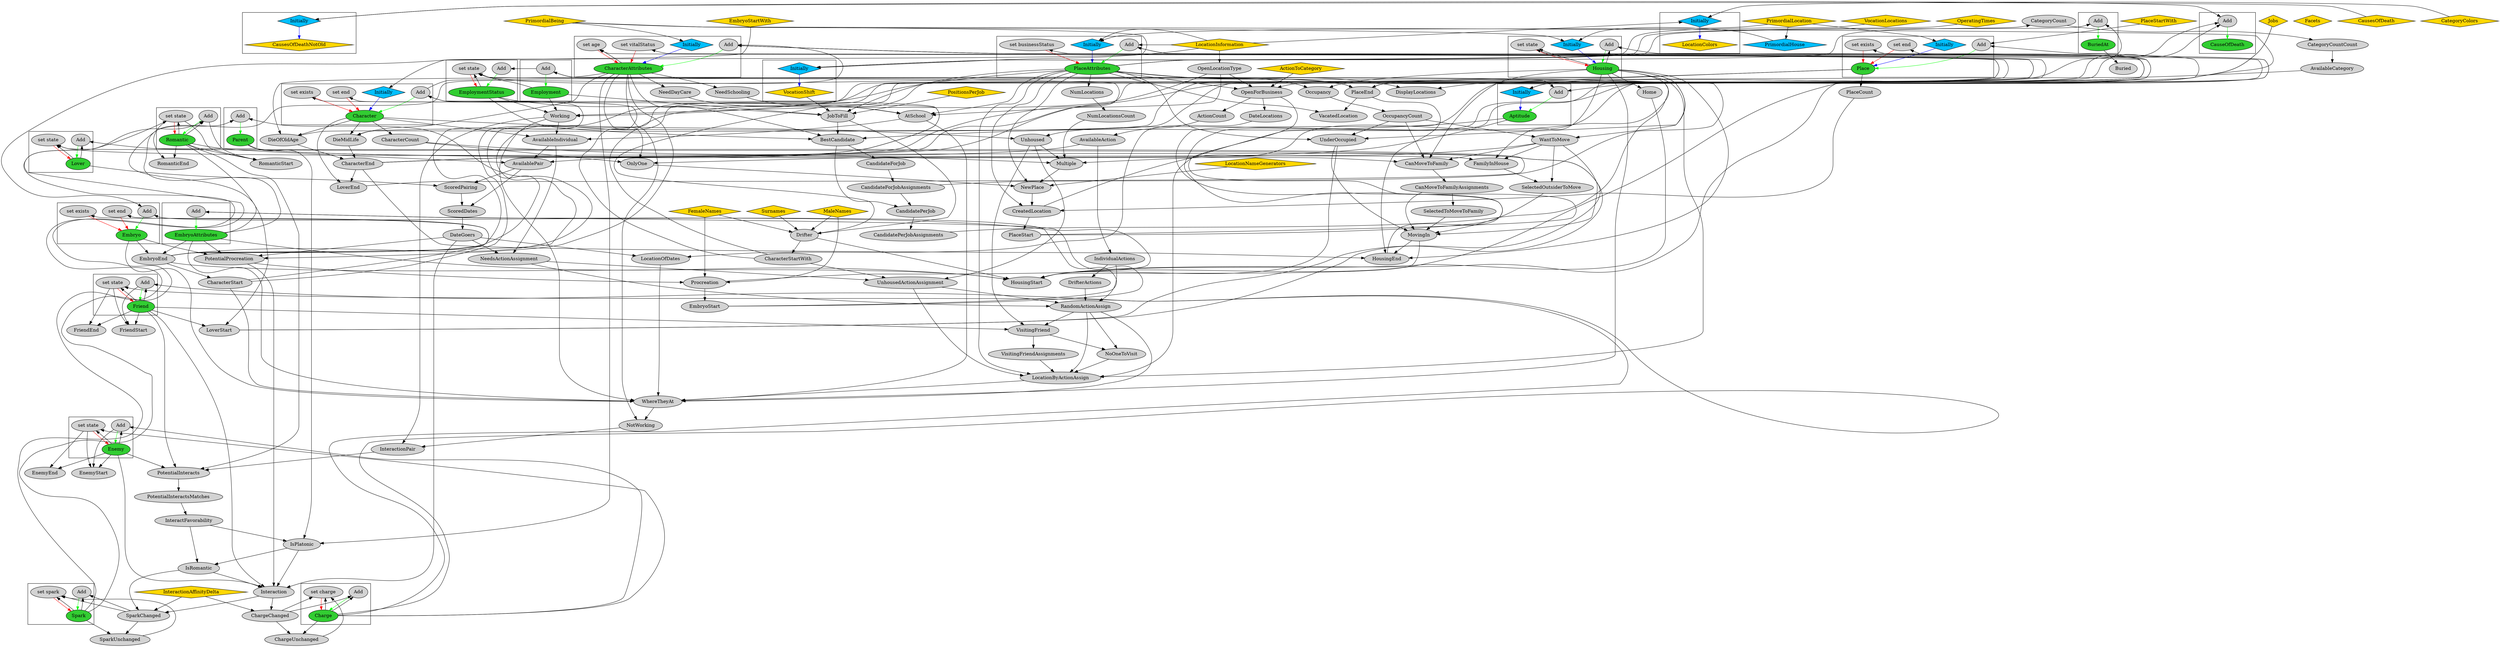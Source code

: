 digraph {
splines=true
node [ style="filled"]
subgraph "cluster_CausesOfDeathNotOld"{
v6 [ label = "CausesOfDeathNotOld" fillcolor="gold" shape="diamond"];
v7 [ label = "Initially" fillcolor="deepskyblue" shape="diamond"];
}
subgraph "cluster_VocationShift"{
v13 [ label = "VocationShift" fillcolor="gold" shape="diamond"];
v14 [ label = "Initially" fillcolor="deepskyblue" shape="diamond"];
}
subgraph "cluster_LocationColors"{
v18 [ label = "LocationColors" fillcolor="gold" shape="diamond"];
v19 [ label = "Initially" fillcolor="deepskyblue" shape="diamond"];
}
subgraph "cluster_Character"{
v22 [ label = "Character" fillcolor="limegreen"];
v23 [ label = "Add"];
v161 [ label = "Initially" fillcolor="deepskyblue" shape="diamond"];
v162 [ label = "set end"];
v163 [ label = "set exists"];
}
subgraph "cluster_CharacterAttributes"{
v47 [ label = "CharacterAttributes" fillcolor="limegreen"];
v48 [ label = "Add"];
v77 [ label = "Initially" fillcolor="deepskyblue" shape="diamond"];
v78 [ label = "set vitalStatus"];
v79 [ label = "set age"];
}
subgraph "cluster_Aptitude"{
v72 [ label = "Aptitude" fillcolor="limegreen"];
v73 [ label = "Add"];
v74 [ label = "Initially" fillcolor="deepskyblue" shape="diamond"];
}
subgraph "cluster_CauseOfDeath"{
v164 [ label = "CauseOfDeath" fillcolor="limegreen"];
v165 [ label = "Add"];
}
subgraph "cluster_Charge"{
v139 [ label = "Charge" fillcolor="limegreen"];
v140 [ label = "Add"];
v142 [ label = "set charge"];
}
subgraph "cluster_Friend"{
v137 [ label = "Friend" fillcolor="limegreen"];
v138 [ label = "Add"];
v144 [ label = "set state"];
}
subgraph "cluster_Enemy"{
v146 [ label = "Enemy" fillcolor="limegreen"];
v147 [ label = "Add"];
v148 [ label = "set state"];
}
subgraph "cluster_Spark"{
v116 [ label = "Spark" fillcolor="limegreen"];
v117 [ label = "Add"];
v150 [ label = "set spark"];
}
subgraph "cluster_Romantic"{
v114 [ label = "Romantic" fillcolor="limegreen"];
v115 [ label = "Add"];
v152 [ label = "set state"];
}
subgraph "cluster_Lover"{
v153 [ label = "Lover" fillcolor="limegreen"];
v154 [ label = "Add"];
v156 [ label = "set state"];
}
subgraph "cluster_Embryo"{
v26 [ label = "Embryo" fillcolor="limegreen"];
v27 [ label = "Add"];
v159 [ label = "set end"];
v160 [ label = "set exists"];
}
subgraph "cluster_EmbryoAttributes"{
v75 [ label = "EmbryoAttributes" fillcolor="limegreen"];
v76 [ label = "Add"];
}
subgraph "cluster_Parent"{
v94 [ label = "Parent" fillcolor="limegreen"];
v95 [ label = "Add"];
}
subgraph "cluster_Place"{
v66 [ label = "Place" fillcolor="limegreen"];
v67 [ label = "Add"];
v69 [ label = "Initially" fillcolor="deepskyblue" shape="diamond"];
v70 [ label = "set end"];
v71 [ label = "set exists"];
}
subgraph "cluster_PlaceAttributes"{
v41 [ label = "PlaceAttributes" fillcolor="limegreen"];
v42 [ label = "Add"];
v106 [ label = "Initially" fillcolor="deepskyblue" shape="diamond"];
v107 [ label = "set businessStatus"];
}
subgraph "cluster_Housing"{
v83 [ label = "Housing" fillcolor="limegreen"];
v84 [ label = "Add"];
v98 [ label = "Initially" fillcolor="deepskyblue" shape="diamond"];
v100 [ label = "set state"];
}
subgraph "cluster_BuriedAt"{
v174 [ label = "BuriedAt" fillcolor="limegreen"];
v175 [ label = "Add"];
}
subgraph "cluster_EmploymentStatus"{
v59 [ label = "EmploymentStatus" fillcolor="limegreen"];
v60 [ label = "Add"];
v61 [ label = "set state"];
}
subgraph "cluster_Employment"{
v52 [ label = "Employment" fillcolor="limegreen"];
v53 [ label = "Add"];
}
v0 [ label = "FemaleNames" fillcolor="gold" shape="diamond"];
v1 [ label = "MaleNames" fillcolor="gold" shape="diamond"];
v2 [ label = "Surnames" fillcolor="gold" shape="diamond"];
v3 [ label = "Facets" fillcolor="gold" shape="diamond"];
v4 [ label = "Jobs" fillcolor="gold" shape="diamond"];
v5 [ label = "CausesOfDeath" fillcolor="gold" shape="diamond"];
v8 [ label = "PrimordialBeing" fillcolor="gold" shape="diamond"];
v9 [ label = "PrimordialLocation" fillcolor="gold" shape="diamond"];
v10 [ label = "LocationInformation" fillcolor="gold" shape="diamond"];
v11 [ label = "VocationLocations" fillcolor="gold" shape="diamond"];
v12 [ label = "OperatingTimes" fillcolor="gold" shape="diamond"];
v15 [ label = "PositionsPerJob" fillcolor="gold" shape="diamond"];
v16 [ label = "ActionToCategory" fillcolor="gold" shape="diamond"];
v17 [ label = "CategoryColors" fillcolor="gold" shape="diamond"];
v20 [ label = "LocationNameGenerators" fillcolor="gold" shape="diamond"];
v21 [ label = "InteractionAffinityDelta" fillcolor="gold" shape="diamond"];
v24 [ label = "CharacterStart"];
v25 [ label = "EmbryoEnd"];
v28 [ label = "EmbryoStart"];
v29 [ label = "Procreation"];
v30 [ label = "PotentialProcreation"];
v31 [ label = "DateGoers"];
v32 [ label = "ScoredDates"];
v33 [ label = "ScoredPairing"];
v34 [ label = "AvailablePair"];
v35 [ label = "AvailableAction"];
v36 [ label = "ActionCount"];
v37 [ label = "OpenForBusiness"];
v38 [ label = "AvailableCategory"];
v39 [ label = "CategoryCountCount"];
v40 [ label = "CategoryCount"];
v43 [ label = "PlaceStart"];
v44 [ label = "CreatedLocation"];
v45 [ label = "NewPlace"];
v46 [ label = "OnlyOne"];
v49 [ label = "CharacterStartWith"];
v50 [ label = "Drifter"];
v51 [ label = "JobToFill"];
v54 [ label = "CandidatePerJobAssignments"];
v55 [ label = "CandidatePerJob"];
v56 [ label = "CandidateForJobAssignments"];
v57 [ label = "CandidateForJob"];
v58 [ label = "BestCandidate"];
v62 [ label = "CharacterEnd"];
v63 [ label = "DieOfOldAge"];
v64 [ label = "DieMidLife"];
v65 [ label = "PlaceEnd"];
v68 [ label = "PlaceStartWith" fillcolor="gold" shape="diamond"];
v80 [ label = "CharacterCount"];
v81 [ label = "Multiple"];
v82 [ label = "WantToMove"];
v85 [ label = "HousingStart"];
v86 [ label = "Home"];
v87 [ label = "UnderOccupied"];
v88 [ label = "OccupancyCount"];
v89 [ label = "Occupancy"];
v90 [ label = "MovingIn"];
v91 [ label = "SelectedToMoveToFamily"];
v92 [ label = "CanMoveToFamilyAssignments"];
v93 [ label = "CanMoveToFamily"];
v96 [ label = "SelectedOutsiderToMove"];
v97 [ label = "FamilyInHouse"];
v99 [ label = "PrimordialHouse" fillcolor="deepskyblue" shape="diamond"];
v101 [ label = "HousingEnd"];
v102 [ label = "Unhoused"];
v103 [ label = "NumLocationsCount"];
v104 [ label = "NumLocations"];
v105 [ label = "PlaceCount"];
v108 [ label = "OpenLocationType"];
v109 [ label = "AvailableIndividual"];
v110 [ label = "Working"];
v111 [ label = "AtSchool"];
v112 [ label = "NeedDayCare"];
v113 [ label = "NeedSchooling"];
v118 [ label = "SparkChanged"];
v119 [ label = "Interaction"];
v120 [ label = "IsPlatonic"];
v121 [ label = "InteractFavorability"];
v122 [ label = "PotentialInteractsMatches"];
v123 [ label = "PotentialInteracts"];
v124 [ label = "InteractionPair"];
v125 [ label = "NotWorking"];
v126 [ label = "WhereTheyAt"];
v127 [ label = "LocationOfDates"];
v128 [ label = "DateLocations"];
v129 [ label = "RandomActionAssign"];
v130 [ label = "UnhousedActionAssignment"];
v131 [ label = "NeedsActionAssignment"];
v132 [ label = "IndividualActions"];
v133 [ label = "DrifterActions"];
v134 [ label = "LocationByActionAssign"];
v135 [ label = "NoOneToVisit"];
v136 [ label = "VisitingFriend"];
v141 [ label = "ChargeChanged"];
v143 [ label = "ChargeUnchanged"];
v145 [ label = "VisitingFriendAssignments"];
v149 [ label = "IsRomantic"];
v151 [ label = "SparkUnchanged"];
v155 [ label = "LoverStart"];
v157 [ label = "LoverEnd"];
v158 [ label = "EmbryoStartWith" fillcolor="gold" shape="diamond"];
v166 [ label = "FriendStart"];
v167 [ label = "FriendEnd"];
v168 [ label = "EnemyStart"];
v169 [ label = "EnemyEnd"];
v170 [ label = "RomanticStart"];
v171 [ label = "RomanticEnd"];
v172 [ label = "VacatedLocation"];
v173 [ label = "DisplayLocations"];
v176 [ label = "Buried"];
v7 -> v6 [ color="blue" ]
v5 -> v7 [ constraint="false" ]
v14 -> v13 [ color="blue" ]
v11 -> v14 [ constraint="false" ]
v10 -> v14 [ constraint="false" ]
v12 -> v14 [ constraint="false" ]
v19 -> v18 [ color="blue" ]
v10 -> v19 [ constraint="false" ]
v17 -> v19 [ constraint="false" ]
v23 -> v22 [ color="green" ]
v24 -> v23 [ constraint="false" ]
v25 -> v24
v26 -> v25
v27 -> v26 [ color="green" ]
v28 -> v27 [ constraint="false" ]
v29 -> v28
v30 -> v29
v31 -> v30
v32 -> v31
v33 -> v32
v34 -> v33
v35 -> v34
v36 -> v35
v37 -> v36
v16 -> v37
v38 -> v37
v39 -> v38
v40 -> v39
v41 -> v40
v42 -> v41 [ color="green" ]
v43 -> v42 [ constraint="false" ]
v44 -> v43
v41 -> v44
v45 -> v44
v41 -> v45
v46 -> v45
v47 -> v46
v48 -> v47 [ color="green" ]
v49 -> v48 [ constraint="false" ]
v50 -> v49
v2 -> v50
v1 -> v50
v0 -> v50
v51 -> v50
v41 -> v51
v13 -> v51
v15 -> v51
v52 -> v51
v53 -> v52 [ color="green" ]
v54 -> v53 [ constraint="false" ]
v55 -> v54
v56 -> v55
v57 -> v56
v58 -> v57
v51 -> v58
v47 -> v58
v59 -> v58
v60 -> v59 [ color="green" ]
v53 -> v60 [ constraint="false" ]
v61 -> v59 [ color="red" ]
v62 -> v61 [ constraint="false" ]
v63 -> v62
v22 -> v63
v47 -> v63
v64 -> v62
v22 -> v64
v47 -> v64
v59 -> v61 [ constraint="false" ]
v65 -> v61 [ constraint="false" ]
v41 -> v65
v66 -> v65
v67 -> v66 [ color="green" ]
v43 -> v67 [ constraint="false" ]
v68 -> v67 [ constraint="false" ]
v69 -> v66 [ color="blue" ]
v9 -> v69 [ constraint="false" ]
v70 -> v66 [ color="red" ]
v65 -> v70 [ constraint="false" ]
v71 -> v66 [ color="red" ]
v65 -> v71 [ constraint="false" ]
v52 -> v61 [ constraint="false" ]
v72 -> v58
v73 -> v72 [ color="green" ]
v23 -> v73 [ constraint="false" ]
v4 -> v73 [ constraint="false" ]
v74 -> v72 [ color="blue" ]
v8 -> v74 [ constraint="false" ]
v4 -> v74 [ constraint="false" ]
v58 -> v55
v56 -> v53 [ constraint="false" ]
v59 -> v51
v50 -> v48 [ constraint="false" ]
v24 -> v48 [ constraint="false" ]
v25 -> v48 [ constraint="false" ]
v75 -> v48 [ constraint="false" ]
v76 -> v75 [ color="green" ]
v28 -> v76 [ constraint="false" ]
v29 -> v76 [ constraint="false" ]
v77 -> v47 [ color="blue" ]
v8 -> v77 [ constraint="false" ]
v78 -> v47 [ color="red" ]
v62 -> v78 [ constraint="false" ]
v79 -> v47 [ color="red" ]
v25 -> v79 [ constraint="false" ]
v47 -> v79 [ constraint="false" ]
v72 -> v46
v80 -> v46
v22 -> v80
v20 -> v45
v81 -> v45
v82 -> v81
v83 -> v82
v84 -> v83 [ color="green" ]
v83 -> v84 [ constraint="false" ]
v85 -> v84 [ constraint="false" ]
v25 -> v85
v75 -> v85
v86 -> v85
v83 -> v86
v87 -> v85
v88 -> v87
v89 -> v88
v41 -> v89
v83 -> v89
v83 -> v87
v41 -> v87
v50 -> v85
v90 -> v85
v91 -> v90
v92 -> v91
v93 -> v92
v94 -> v93
v95 -> v94 [ color="green" ]
v25 -> v95 [ constraint="false" ]
v75 -> v95 [ constraint="false" ]
v82 -> v93
v83 -> v93
v88 -> v93
v92 -> v90
v96 -> v90
v97 -> v96
v94 -> v97
v82 -> v97
v83 -> v97
v82 -> v96
v87 -> v90
v82 -> v90
v98 -> v83 [ color="blue" ]
v99 -> v98 [ constraint="false" ]
v9 -> v99
v8 -> v98 [ constraint="false" ]
v100 -> v83 [ color="red" ]
v101 -> v100 [ constraint="false" ]
v62 -> v101
v83 -> v101
v65 -> v101
v90 -> v101
v83 -> v100 [ constraint="false" ]
v85 -> v100 [ constraint="false" ]
v88 -> v82
v102 -> v81
v83 -> v102
v22 -> v102
v103 -> v81
v104 -> v103
v41 -> v104
v80 -> v81
v105 -> v44
v66 -> v105
v44 -> v42 [ constraint="false" ]
v10 -> v42 [ constraint="false" ]
v106 -> v41 [ color="blue" ]
v9 -> v106 [ constraint="false" ]
v10 -> v106 [ constraint="false" ]
v107 -> v41 [ color="red" ]
v65 -> v107 [ constraint="false" ]
v108 -> v37
v10 -> v108
v41 -> v37
v109 -> v34
v110 -> v109
v108 -> v110
v41 -> v110
v59 -> v110
v52 -> v110
v111 -> v109
v108 -> v111
v112 -> v111
v47 -> v112
v41 -> v111
v113 -> v111
v47 -> v113
v22 -> v109
v114 -> v34
v115 -> v114 [ color="green" ]
v114 -> v115 [ constraint="false" ]
v116 -> v115 [ constraint="false" ]
v117 -> v116 [ color="green" ]
v116 -> v117 [ constraint="false" ]
v118 -> v117 [ constraint="false" ]
v119 -> v118
v120 -> v119
v121 -> v120
v122 -> v121
v123 -> v122
v124 -> v123
v125 -> v124
v126 -> v125
v111 -> v126
v110 -> v126
v127 -> v126
v128 -> v127
v37 -> v128
v31 -> v127
v129 -> v126
v130 -> v129
v131 -> v130
v31 -> v131
v109 -> v131
v102 -> v130
v49 -> v130
v132 -> v129
v35 -> v132
v131 -> v129
v133 -> v129
v132 -> v133
v134 -> v126
v129 -> v134
v83 -> v134
v135 -> v134
v136 -> v135
v102 -> v136
v129 -> v136
v137 -> v136
v138 -> v137 [ color="green" ]
v137 -> v138 [ constraint="false" ]
v139 -> v138 [ constraint="false" ]
v140 -> v139 [ color="green" ]
v139 -> v140 [ constraint="false" ]
v141 -> v140 [ constraint="false" ]
v119 -> v141
v21 -> v141
v142 -> v139 [ color="red" ]
v141 -> v142 [ constraint="false" ]
v139 -> v142 [ constraint="false" ]
v143 -> v142 [ constraint="false" ]
v141 -> v143
v139 -> v143
v144 -> v137 [ color="red" ]
v139 -> v144 [ constraint="false" ]
v137 -> v144 [ constraint="false" ]
v129 -> v135
v145 -> v134
v136 -> v145
v130 -> v134
v37 -> v134
v41 -> v134
v24 -> v126
v26 -> v126
v75 -> v126
v83 -> v126
v47 -> v125
v110 -> v124
v137 -> v123
v114 -> v123
v146 -> v123
v147 -> v146 [ color="green" ]
v146 -> v147 [ constraint="false" ]
v139 -> v147 [ constraint="false" ]
v148 -> v146 [ color="red" ]
v139 -> v148 [ constraint="false" ]
v146 -> v148 [ constraint="false" ]
v47 -> v120
v94 -> v120
v137 -> v119
v146 -> v119
v149 -> v119
v120 -> v149
v121 -> v149
v31 -> v119
v30 -> v119
v21 -> v118
v149 -> v118
v150 -> v116 [ color="red" ]
v118 -> v150 [ constraint="false" ]
v116 -> v150 [ constraint="false" ]
v151 -> v150 [ constraint="false" ]
v118 -> v151
v116 -> v151
v152 -> v114 [ color="red" ]
v116 -> v152 [ constraint="false" ]
v114 -> v152 [ constraint="false" ]
v153 -> v33
v154 -> v153 [ color="green" ]
v153 -> v154 [ constraint="false" ]
v155 -> v154 [ constraint="false" ]
v114 -> v155
v137 -> v155
v156 -> v153 [ color="red" ]
v153 -> v156 [ constraint="false" ]
v157 -> v156 [ constraint="false" ]
v62 -> v157
v22 -> v157
v155 -> v156 [ constraint="false" ]
v34 -> v32
v47 -> v30
v75 -> v30
v26 -> v30
v1 -> v29
v0 -> v29
v158 -> v27 [ constraint="false" ]
v159 -> v26 [ color="red" ]
v25 -> v159 [ constraint="false" ]
v160 -> v26 [ color="red" ]
v25 -> v160 [ constraint="false" ]
v75 -> v25
v49 -> v23 [ constraint="false" ]
v161 -> v22 [ color="blue" ]
v8 -> v161 [ constraint="false" ]
v162 -> v22 [ color="red" ]
v62 -> v162 [ constraint="false" ]
v163 -> v22 [ color="red" ]
v62 -> v163 [ constraint="false" ]
v165 -> v164 [ color="green" ]
v63 -> v165 [ constraint="false" ]
v7 -> v165 [ constraint="false" ]
v64 -> v165 [ constraint="false" ]
v138 -> v166
v144 -> v166
v137 -> v166
v144 -> v167
v137 -> v167
v147 -> v168
v148 -> v168
v146 -> v168
v148 -> v169
v146 -> v169
v115 -> v170
v152 -> v170
v114 -> v170
v152 -> v171
v114 -> v171
v65 -> v172
v41 -> v172
v41 -> v173
v66 -> v173
v175 -> v174 [ color="green" ]
v62 -> v175 [ constraint="false" ]
v41 -> v175 [ constraint="false" ]
v174 -> v176
}
